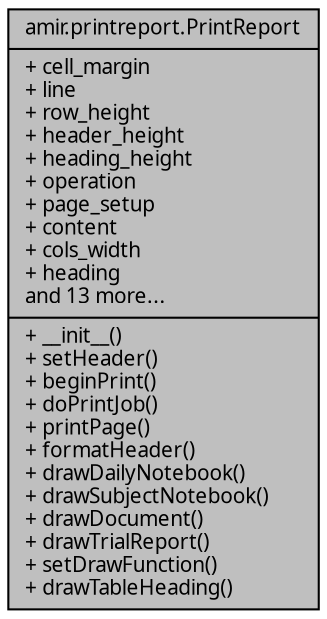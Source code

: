 digraph "amir.printreport.PrintReport"
{
 // LATEX_PDF_SIZE
  edge [fontname="FreeSans.ttf",fontsize="10",labelfontname="FreeSans.ttf",labelfontsize="10"];
  node [fontname="FreeSans.ttf",fontsize="10",shape=record];
  Node1 [label="{amir.printreport.PrintReport\n|+ cell_margin\l+ line\l+ row_height\l+ header_height\l+ heading_height\l+ operation\l+ page_setup\l+ content\l+ cols_width\l+ heading\land 13 more...\l|+ __init__()\l+ setHeader()\l+ beginPrint()\l+ doPrintJob()\l+ printPage()\l+ formatHeader()\l+ drawDailyNotebook()\l+ drawSubjectNotebook()\l+ drawDocument()\l+ drawTrialReport()\l+ setDrawFunction()\l+ drawTableHeading()\l}",height=0.2,width=0.4,color="black", fillcolor="grey75", style="filled", fontcolor="black",tooltip=" "];
}
